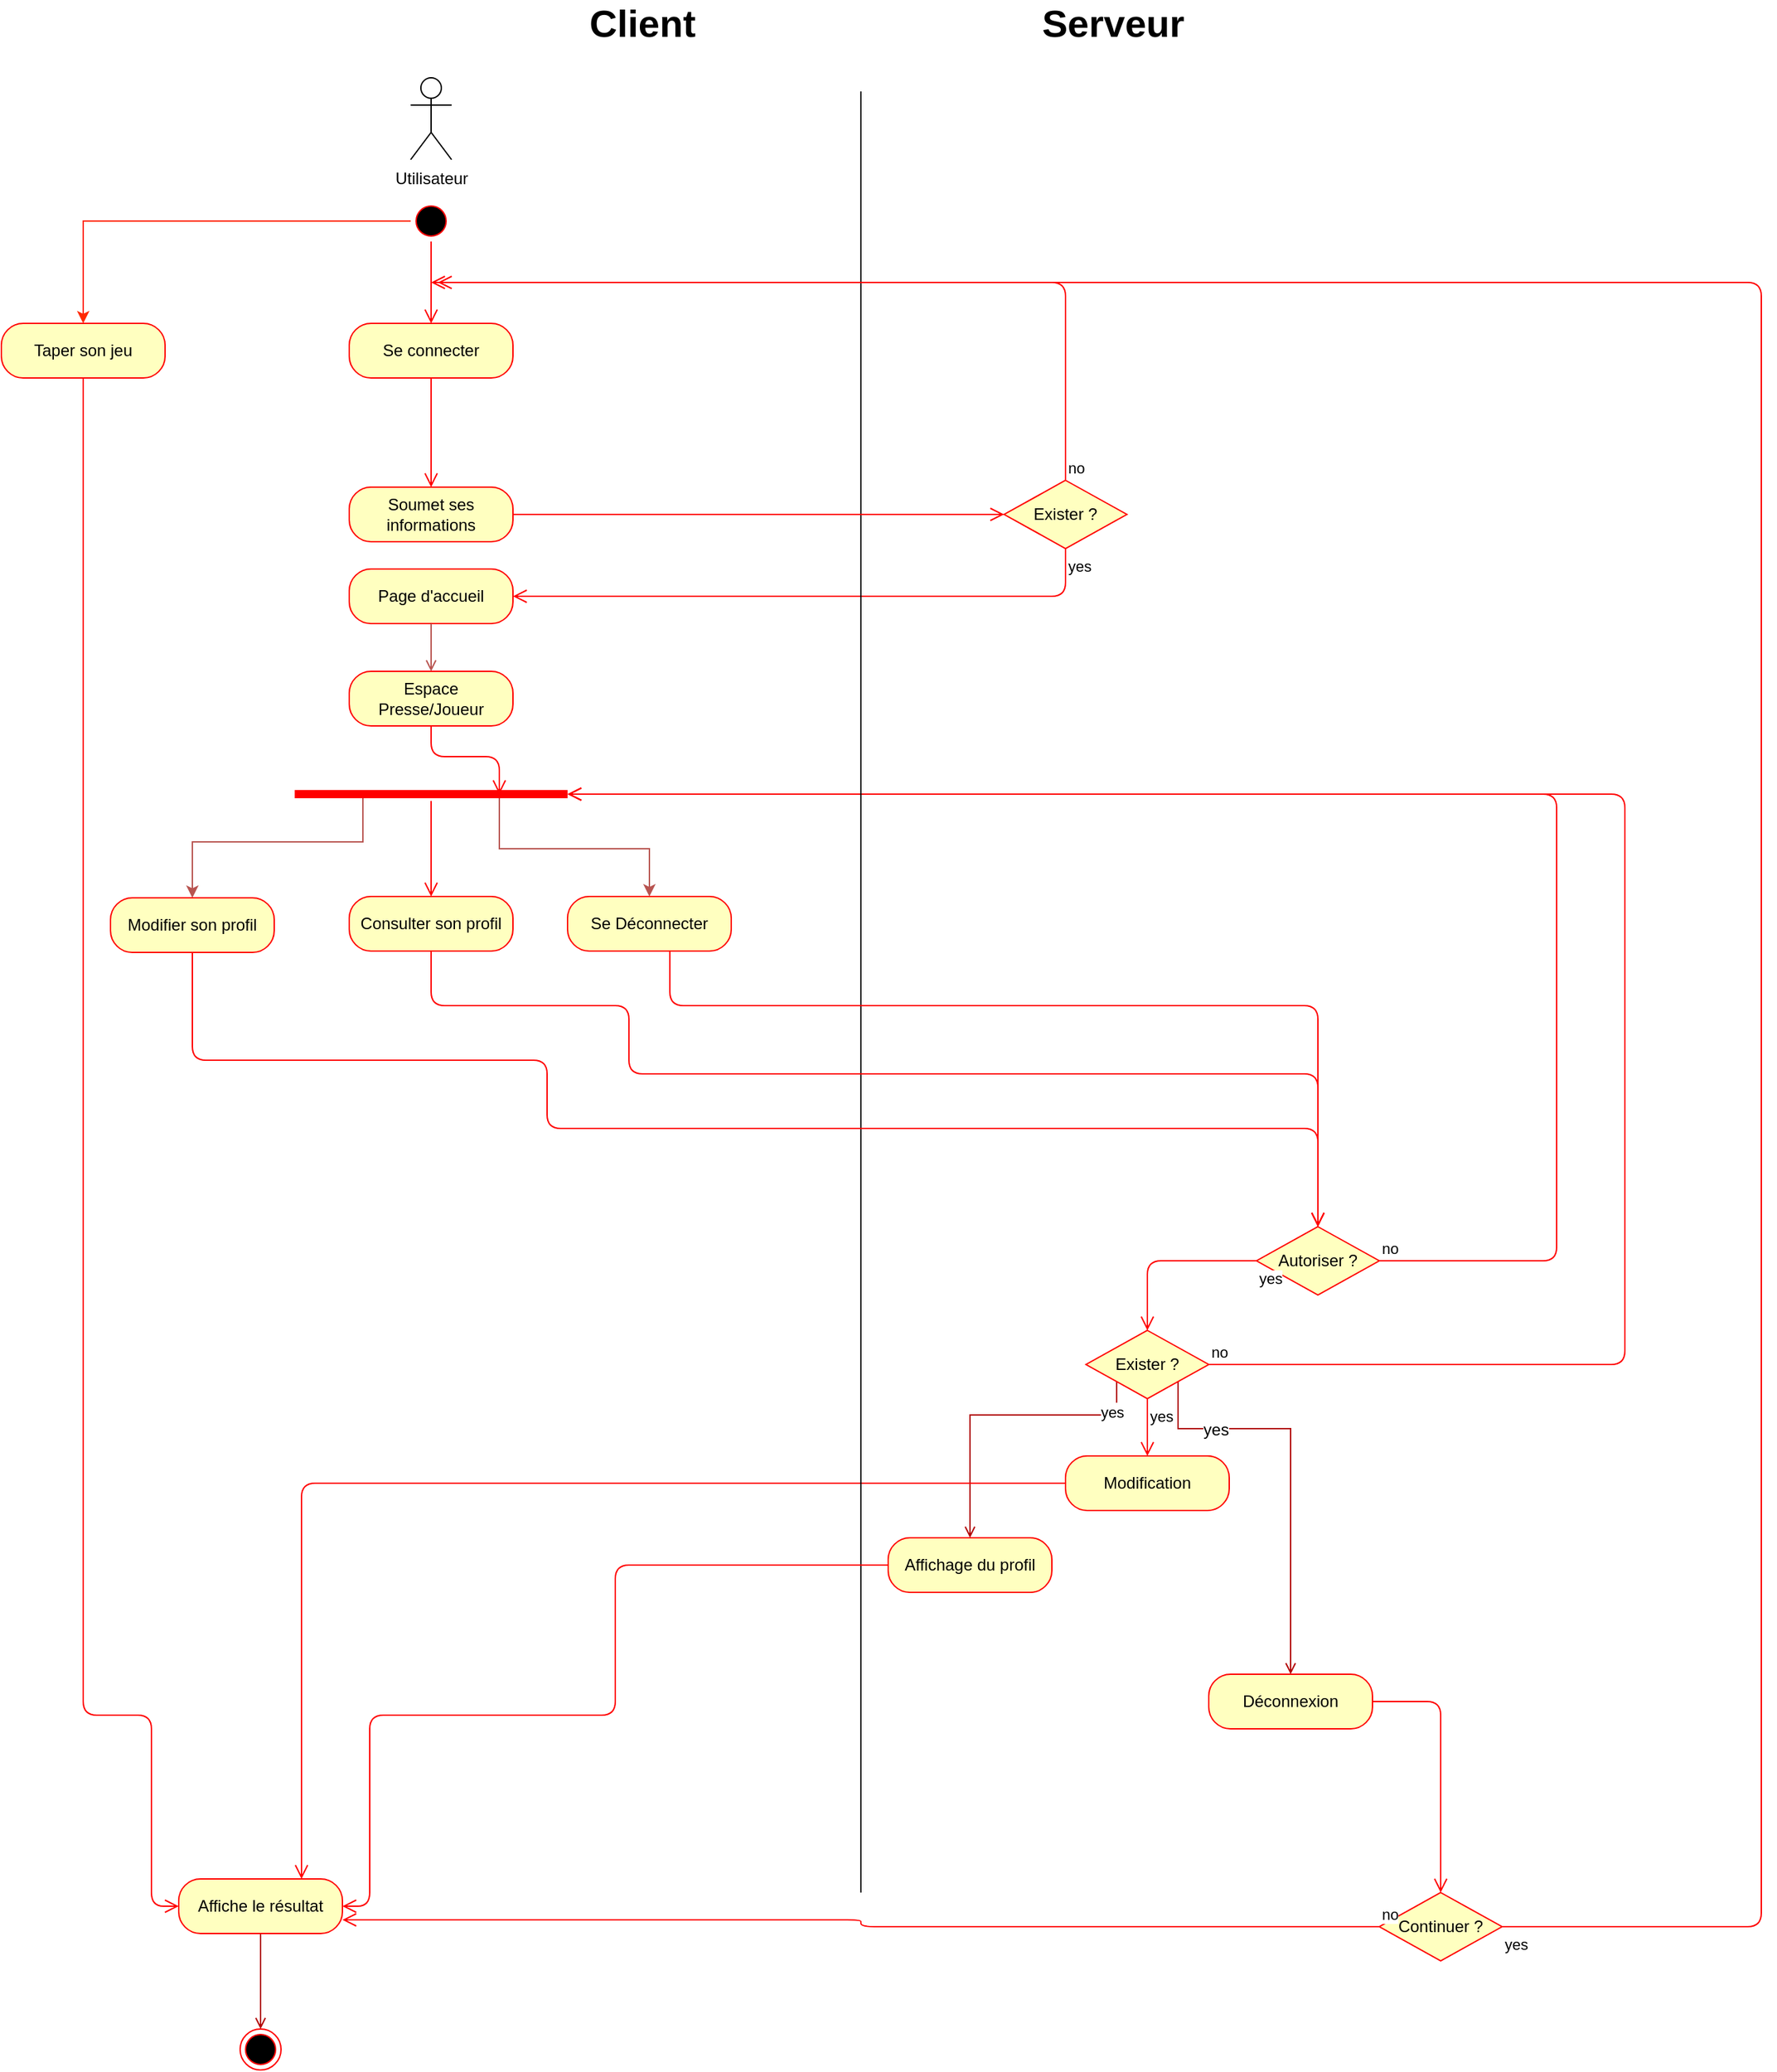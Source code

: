 <mxfile version="12.1.4" type="device" pages="1"><diagram id="gtQXw9iJXxrDmmG3PWmL" name="Page-1"><mxGraphModel dx="1695" dy="450" grid="1" gridSize="10" guides="1" tooltips="1" connect="1" arrows="1" fold="1" page="1" pageScale="1" pageWidth="827" pageHeight="1169" math="0" shadow="0"><root><mxCell id="0"/><mxCell id="1" parent="0"/><mxCell id="XQyf6vcnYKc3RkIS7M2N-1" value="Utilisateur" style="shape=umlActor;verticalLabelPosition=bottom;labelBackgroundColor=#ffffff;verticalAlign=top;html=1;" parent="1" vertex="1"><mxGeometry x="110" y="350" width="30" height="60" as="geometry"/></mxCell><mxCell id="VbyDRQfJQ_Zq9m_dKg6Q-3" style="edgeStyle=orthogonalEdgeStyle;rounded=0;orthogonalLoop=1;jettySize=auto;html=1;entryX=0.5;entryY=0;entryDx=0;entryDy=0;strokeColor=#FF2A00;endArrow=classic;endFill=1;" edge="1" parent="1" source="XQyf6vcnYKc3RkIS7M2N-4" target="VbyDRQfJQ_Zq9m_dKg6Q-1"><mxGeometry relative="1" as="geometry"/></mxCell><mxCell id="XQyf6vcnYKc3RkIS7M2N-4" value="" style="ellipse;html=1;shape=startState;fillColor=#000000;strokeColor=#ff0000;" parent="1" vertex="1"><mxGeometry x="110" y="440" width="30" height="30" as="geometry"/></mxCell><mxCell id="XQyf6vcnYKc3RkIS7M2N-5" value="" style="edgeStyle=orthogonalEdgeStyle;html=1;verticalAlign=bottom;endArrow=open;endSize=8;strokeColor=#ff0000;" parent="1" source="XQyf6vcnYKc3RkIS7M2N-4" edge="1"><mxGeometry relative="1" as="geometry"><mxPoint x="125" y="530" as="targetPoint"/></mxGeometry></mxCell><mxCell id="XQyf6vcnYKc3RkIS7M2N-6" value="Se connecter" style="rounded=1;whiteSpace=wrap;html=1;arcSize=40;fontColor=#000000;fillColor=#ffffc0;strokeColor=#ff0000;" parent="1" vertex="1"><mxGeometry x="65" y="530" width="120" height="40" as="geometry"/></mxCell><mxCell id="XQyf6vcnYKc3RkIS7M2N-7" value="" style="edgeStyle=orthogonalEdgeStyle;html=1;verticalAlign=bottom;endArrow=open;endSize=8;strokeColor=#ff0000;entryX=0.5;entryY=0;entryDx=0;entryDy=0;" parent="1" source="XQyf6vcnYKc3RkIS7M2N-6" target="XQyf6vcnYKc3RkIS7M2N-29" edge="1"><mxGeometry relative="1" as="geometry"><mxPoint x="125" y="620" as="targetPoint"/></mxGeometry></mxCell><mxCell id="XQyf6vcnYKc3RkIS7M2N-10" value="Exister ?" style="rhombus;whiteSpace=wrap;html=1;fillColor=#ffffc0;strokeColor=#ff0000;" parent="1" vertex="1"><mxGeometry x="545" y="645" width="90" height="50" as="geometry"/></mxCell><mxCell id="XQyf6vcnYKc3RkIS7M2N-11" value="no" style="edgeStyle=orthogonalEdgeStyle;html=1;align=left;verticalAlign=bottom;endArrow=open;endSize=8;strokeColor=#ff0000;" parent="1" source="XQyf6vcnYKc3RkIS7M2N-10" edge="1"><mxGeometry x="-1" relative="1" as="geometry"><mxPoint x="125" y="500" as="targetPoint"/><Array as="points"><mxPoint x="590" y="500"/></Array></mxGeometry></mxCell><mxCell id="XQyf6vcnYKc3RkIS7M2N-12" value="yes" style="edgeStyle=orthogonalEdgeStyle;html=1;align=left;verticalAlign=top;endArrow=open;endSize=8;strokeColor=#ff0000;exitX=0.5;exitY=1;exitDx=0;exitDy=0;entryX=1;entryY=0.5;entryDx=0;entryDy=0;" parent="1" source="XQyf6vcnYKc3RkIS7M2N-10" target="XQyf6vcnYKc3RkIS7M2N-14" edge="1"><mxGeometry x="-1" relative="1" as="geometry"><mxPoint x="725" y="760" as="targetPoint"/><Array as="points"><mxPoint x="590" y="730"/></Array></mxGeometry></mxCell><mxCell id="XQyf6vcnYKc3RkIS7M2N-14" value="Page d'accueil" style="rounded=1;whiteSpace=wrap;html=1;arcSize=40;fontColor=#000000;fillColor=#ffffc0;strokeColor=#ff0000;" parent="1" vertex="1"><mxGeometry x="65" y="710" width="120" height="40" as="geometry"/></mxCell><mxCell id="XQyf6vcnYKc3RkIS7M2N-18" value="Autoriser ?" style="rhombus;whiteSpace=wrap;html=1;fillColor=#ffffc0;strokeColor=#ff0000;" parent="1" vertex="1"><mxGeometry x="730" y="1192" width="90" height="50" as="geometry"/></mxCell><mxCell id="XQyf6vcnYKc3RkIS7M2N-19" value="no" style="edgeStyle=orthogonalEdgeStyle;html=1;align=left;verticalAlign=bottom;endArrow=open;endSize=8;strokeColor=#ff0000;exitX=1;exitY=0.5;exitDx=0;exitDy=0;entryX=1;entryY=0.5;entryDx=0;entryDy=0;entryPerimeter=0;" parent="1" source="XQyf6vcnYKc3RkIS7M2N-18" target="E5WZJHtkh2wyF2dyVGXC-4" edge="1"><mxGeometry x="-1" relative="1" as="geometry"><mxPoint x="630" y="960" as="targetPoint"/><Array as="points"><mxPoint x="950" y="875"/></Array></mxGeometry></mxCell><mxCell id="XQyf6vcnYKc3RkIS7M2N-20" value="yes" style="edgeStyle=orthogonalEdgeStyle;html=1;align=left;verticalAlign=top;endArrow=open;endSize=8;strokeColor=#ff0000;entryX=0.5;entryY=0;entryDx=0;entryDy=0;" parent="1" source="XQyf6vcnYKc3RkIS7M2N-18" target="XQyf6vcnYKc3RkIS7M2N-21" edge="1"><mxGeometry x="-1" relative="1" as="geometry"><mxPoint x="130" y="1080" as="targetPoint"/></mxGeometry></mxCell><mxCell id="E5WZJHtkh2wyF2dyVGXC-55" style="edgeStyle=orthogonalEdgeStyle;rounded=0;orthogonalLoop=1;jettySize=auto;html=1;exitX=0;exitY=1;exitDx=0;exitDy=0;entryX=0.5;entryY=0;entryDx=0;entryDy=0;endArrow=open;endFill=0;fillColor=#e51400;strokeColor=#B20000;" parent="1" source="XQyf6vcnYKc3RkIS7M2N-21" target="E5WZJHtkh2wyF2dyVGXC-53" edge="1"><mxGeometry relative="1" as="geometry"><Array as="points"><mxPoint x="628" y="1330"/><mxPoint x="520" y="1330"/></Array></mxGeometry></mxCell><mxCell id="E5WZJHtkh2wyF2dyVGXC-56" value="&lt;span style=&quot;font-size: 11px ; text-align: left&quot;&gt;yes&lt;/span&gt;" style="text;html=1;resizable=0;points=[];align=center;verticalAlign=middle;labelBackgroundColor=#ffffff;" parent="E5WZJHtkh2wyF2dyVGXC-55" vertex="1" connectable="0"><mxGeometry x="-0.802" y="-4" relative="1" as="geometry"><mxPoint as="offset"/></mxGeometry></mxCell><mxCell id="E5WZJHtkh2wyF2dyVGXC-67" style="edgeStyle=orthogonalEdgeStyle;rounded=0;orthogonalLoop=1;jettySize=auto;html=1;exitX=1;exitY=1;exitDx=0;exitDy=0;entryX=0.5;entryY=0;entryDx=0;entryDy=0;endArrow=open;endFill=0;fillColor=#e51400;strokeColor=#B20000;" parent="1" source="XQyf6vcnYKc3RkIS7M2N-21" target="E5WZJHtkh2wyF2dyVGXC-65" edge="1"><mxGeometry relative="1" as="geometry"><Array as="points"><mxPoint x="673" y="1340"/><mxPoint x="755" y="1340"/></Array></mxGeometry></mxCell><mxCell id="E5WZJHtkh2wyF2dyVGXC-68" value="yes" style="text;html=1;resizable=0;points=[];align=center;verticalAlign=middle;labelBackgroundColor=#ffffff;" parent="E5WZJHtkh2wyF2dyVGXC-67" vertex="1" connectable="0"><mxGeometry x="-0.581" y="-1" relative="1" as="geometry"><mxPoint as="offset"/></mxGeometry></mxCell><mxCell id="XQyf6vcnYKc3RkIS7M2N-21" value="Exister ?" style="rhombus;whiteSpace=wrap;html=1;fillColor=#ffffc0;strokeColor=#ff0000;" parent="1" vertex="1"><mxGeometry x="605" y="1268" width="90" height="50" as="geometry"/></mxCell><mxCell id="XQyf6vcnYKc3RkIS7M2N-22" value="no" style="edgeStyle=orthogonalEdgeStyle;html=1;align=left;verticalAlign=bottom;endArrow=open;endSize=8;strokeColor=#ff0000;exitX=1;exitY=0.5;exitDx=0;exitDy=0;entryX=1;entryY=0.5;entryDx=0;entryDy=0;entryPerimeter=0;" parent="1" source="XQyf6vcnYKc3RkIS7M2N-21" target="E5WZJHtkh2wyF2dyVGXC-4" edge="1"><mxGeometry x="-1" relative="1" as="geometry"><mxPoint x="1020" y="862" as="targetPoint"/><Array as="points"><mxPoint x="1000" y="1293"/><mxPoint x="1000" y="875"/></Array></mxGeometry></mxCell><mxCell id="XQyf6vcnYKc3RkIS7M2N-23" value="yes" style="edgeStyle=orthogonalEdgeStyle;html=1;align=left;verticalAlign=top;endArrow=open;endSize=8;strokeColor=#ff0000;exitX=0.5;exitY=1;exitDx=0;exitDy=0;entryX=0.5;entryY=0;entryDx=0;entryDy=0;" parent="1" source="XQyf6vcnYKc3RkIS7M2N-21" target="XQyf6vcnYKc3RkIS7M2N-24" edge="1"><mxGeometry x="-1" relative="1" as="geometry"><mxPoint x="490" y="1240" as="targetPoint"/><Array as="points"><mxPoint x="650" y="1360"/><mxPoint x="650" y="1360"/></Array></mxGeometry></mxCell><mxCell id="XQyf6vcnYKc3RkIS7M2N-24" value="Modification" style="rounded=1;whiteSpace=wrap;html=1;arcSize=40;fontColor=#000000;fillColor=#ffffc0;strokeColor=#ff0000;" parent="1" vertex="1"><mxGeometry x="590" y="1360" width="120" height="40" as="geometry"/></mxCell><mxCell id="XQyf6vcnYKc3RkIS7M2N-25" value="" style="edgeStyle=orthogonalEdgeStyle;html=1;verticalAlign=bottom;endArrow=open;endSize=8;strokeColor=#ff0000;exitX=0;exitY=0.5;exitDx=0;exitDy=0;entryX=0.75;entryY=0;entryDx=0;entryDy=0;" parent="1" source="XQyf6vcnYKc3RkIS7M2N-24" target="XQyf6vcnYKc3RkIS7M2N-28" edge="1"><mxGeometry relative="1" as="geometry"><mxPoint x="245" y="1365" as="targetPoint"/><Array as="points"><mxPoint x="30" y="1380"/></Array></mxGeometry></mxCell><mxCell id="XQyf6vcnYKc3RkIS7M2N-26" value="" style="endArrow=none;html=1;" parent="1" edge="1"><mxGeometry width="50" height="50" relative="1" as="geometry"><mxPoint x="440" y="360" as="sourcePoint"/><mxPoint x="440" y="1680" as="targetPoint"/></mxGeometry></mxCell><mxCell id="E5WZJHtkh2wyF2dyVGXC-25" style="edgeStyle=orthogonalEdgeStyle;rounded=0;orthogonalLoop=1;jettySize=auto;html=1;entryX=0.5;entryY=0;entryDx=0;entryDy=0;endArrow=open;endFill=0;fillColor=#e51400;strokeColor=#B20000;" parent="1" source="XQyf6vcnYKc3RkIS7M2N-28" target="E5WZJHtkh2wyF2dyVGXC-24" edge="1"><mxGeometry relative="1" as="geometry"/></mxCell><mxCell id="XQyf6vcnYKc3RkIS7M2N-28" value="Affiche le résultat" style="rounded=1;whiteSpace=wrap;html=1;arcSize=40;fontColor=#000000;fillColor=#ffffc0;strokeColor=#ff0000;" parent="1" vertex="1"><mxGeometry x="-60" y="1670" width="120" height="40" as="geometry"/></mxCell><mxCell id="XQyf6vcnYKc3RkIS7M2N-29" value="Soumet ses informations" style="rounded=1;whiteSpace=wrap;html=1;arcSize=40;fontColor=#000000;fillColor=#ffffc0;strokeColor=#ff0000;" parent="1" vertex="1"><mxGeometry x="65" y="650" width="120" height="40" as="geometry"/></mxCell><mxCell id="XQyf6vcnYKc3RkIS7M2N-30" value="" style="edgeStyle=orthogonalEdgeStyle;html=1;verticalAlign=bottom;endArrow=open;endSize=8;strokeColor=#ff0000;entryX=0;entryY=0.5;entryDx=0;entryDy=0;" parent="1" source="XQyf6vcnYKc3RkIS7M2N-29" target="XQyf6vcnYKc3RkIS7M2N-10" edge="1"><mxGeometry relative="1" as="geometry"><mxPoint x="125" y="731" as="targetPoint"/></mxGeometry></mxCell><mxCell id="E5WZJHtkh2wyF2dyVGXC-1" value="&lt;b&gt;&lt;font style=&quot;font-size: 28px&quot;&gt;Client&lt;/font&gt;&lt;/b&gt;" style="text;html=1;strokeColor=none;fillColor=none;align=center;verticalAlign=middle;whiteSpace=wrap;rounded=0;" parent="1" vertex="1"><mxGeometry x="260" y="300" width="40" height="20" as="geometry"/></mxCell><mxCell id="E5WZJHtkh2wyF2dyVGXC-2" value="&lt;b&gt;&lt;font style=&quot;font-size: 28px&quot;&gt;Serveur&lt;/font&gt;&lt;/b&gt;" style="text;html=1;strokeColor=none;fillColor=none;align=center;verticalAlign=middle;whiteSpace=wrap;rounded=0;" parent="1" vertex="1"><mxGeometry x="605" y="300" width="40" height="20" as="geometry"/></mxCell><mxCell id="E5WZJHtkh2wyF2dyVGXC-5" value="" style="edgeStyle=orthogonalEdgeStyle;html=1;verticalAlign=bottom;endArrow=open;endSize=8;strokeColor=#ff0000;entryX=0.5;entryY=0;entryDx=0;entryDy=0;" parent="1" source="E5WZJHtkh2wyF2dyVGXC-4" target="1wycz2irazEE5Yvcnpdc-2" edge="1"><mxGeometry relative="1" as="geometry"><mxPoint x="125" y="970" as="targetPoint"/></mxGeometry></mxCell><mxCell id="1wycz2irazEE5Yvcnpdc-6" style="edgeStyle=orthogonalEdgeStyle;rounded=0;orthogonalLoop=1;jettySize=auto;html=1;exitX=0.25;exitY=0.5;exitDx=0;exitDy=0;exitPerimeter=0;entryX=0.5;entryY=0;entryDx=0;entryDy=0;fillColor=#f8cecc;strokeColor=#b85450;" parent="1" source="E5WZJHtkh2wyF2dyVGXC-4" target="1wycz2irazEE5Yvcnpdc-4" edge="1"><mxGeometry relative="1" as="geometry"><Array as="points"><mxPoint x="75" y="910"/><mxPoint x="-50" y="910"/></Array></mxGeometry></mxCell><mxCell id="1wycz2irazEE5Yvcnpdc-9" style="edgeStyle=orthogonalEdgeStyle;rounded=0;orthogonalLoop=1;jettySize=auto;html=1;exitX=0.75;exitY=0.5;exitDx=0;exitDy=0;exitPerimeter=0;entryX=0.5;entryY=0;entryDx=0;entryDy=0;fillColor=#f8cecc;strokeColor=#b85450;" parent="1" source="E5WZJHtkh2wyF2dyVGXC-4" target="1wycz2irazEE5Yvcnpdc-7" edge="1"><mxGeometry relative="1" as="geometry"/></mxCell><mxCell id="E5WZJHtkh2wyF2dyVGXC-4" value="" style="shape=line;html=1;strokeWidth=6;strokeColor=#ff0000;" parent="1" vertex="1"><mxGeometry x="25" y="870" width="200" height="10" as="geometry"/></mxCell><mxCell id="E5WZJHtkh2wyF2dyVGXC-7" style="edgeStyle=orthogonalEdgeStyle;rounded=0;orthogonalLoop=1;jettySize=auto;html=1;fillColor=#f8cecc;strokeColor=#b85450;endArrow=open;endFill=0;entryX=0.5;entryY=0;entryDx=0;entryDy=0;" parent="1" source="XQyf6vcnYKc3RkIS7M2N-14" target="E5WZJHtkh2wyF2dyVGXC-75" edge="1"><mxGeometry relative="1" as="geometry"><mxPoint x="125" y="805" as="sourcePoint"/><mxPoint x="150" y="820" as="targetPoint"/></mxGeometry></mxCell><mxCell id="E5WZJHtkh2wyF2dyVGXC-24" value="" style="ellipse;html=1;shape=endState;fillColor=#000000;strokeColor=#ff0000;" parent="1" vertex="1"><mxGeometry x="-15" y="1780" width="30" height="30" as="geometry"/></mxCell><mxCell id="E5WZJHtkh2wyF2dyVGXC-53" value="Affichage du profil" style="rounded=1;whiteSpace=wrap;html=1;arcSize=40;fontColor=#000000;fillColor=#ffffc0;strokeColor=#ff0000;" parent="1" vertex="1"><mxGeometry x="460" y="1420" width="120" height="40" as="geometry"/></mxCell><mxCell id="E5WZJHtkh2wyF2dyVGXC-54" value="" style="edgeStyle=orthogonalEdgeStyle;html=1;verticalAlign=bottom;endArrow=open;endSize=8;strokeColor=#ff0000;entryX=1;entryY=0.5;entryDx=0;entryDy=0;" parent="1" source="E5WZJHtkh2wyF2dyVGXC-53" target="XQyf6vcnYKc3RkIS7M2N-28" edge="1"><mxGeometry relative="1" as="geometry"><mxPoint x="100" y="1550" as="targetPoint"/><Array as="points"><mxPoint x="260" y="1440"/><mxPoint x="260" y="1550"/><mxPoint x="80" y="1550"/><mxPoint x="80" y="1690"/></Array></mxGeometry></mxCell><mxCell id="E5WZJHtkh2wyF2dyVGXC-65" value="Déconnexion" style="rounded=1;whiteSpace=wrap;html=1;arcSize=40;fontColor=#000000;fillColor=#ffffc0;strokeColor=#ff0000;" parent="1" vertex="1"><mxGeometry x="695" y="1520" width="120" height="40" as="geometry"/></mxCell><mxCell id="E5WZJHtkh2wyF2dyVGXC-66" value="" style="edgeStyle=orthogonalEdgeStyle;html=1;verticalAlign=bottom;endArrow=open;endSize=8;strokeColor=#ff0000;entryX=0.5;entryY=0;entryDx=0;entryDy=0;" parent="1" source="E5WZJHtkh2wyF2dyVGXC-65" edge="1" target="VbyDRQfJQ_Zq9m_dKg6Q-4"><mxGeometry relative="1" as="geometry"><mxPoint x="990" y="1620" as="targetPoint"/><Array as="points"><mxPoint x="865" y="1540"/></Array></mxGeometry></mxCell><mxCell id="E5WZJHtkh2wyF2dyVGXC-75" value="Espace Presse/Joueur" style="rounded=1;whiteSpace=wrap;html=1;arcSize=40;fontColor=#000000;fillColor=#ffffc0;strokeColor=#ff0000;" parent="1" vertex="1"><mxGeometry x="65" y="785" width="120" height="40" as="geometry"/></mxCell><mxCell id="E5WZJHtkh2wyF2dyVGXC-76" value="" style="edgeStyle=orthogonalEdgeStyle;html=1;verticalAlign=bottom;endArrow=open;endSize=8;strokeColor=#ff0000;entryX=0.75;entryY=0.5;entryDx=0;entryDy=0;entryPerimeter=0;" parent="1" source="E5WZJHtkh2wyF2dyVGXC-75" target="E5WZJHtkh2wyF2dyVGXC-4" edge="1"><mxGeometry relative="1" as="geometry"><mxPoint x="125" y="920" as="targetPoint"/></mxGeometry></mxCell><mxCell id="1wycz2irazEE5Yvcnpdc-2" value="Consulter son profil" style="rounded=1;whiteSpace=wrap;html=1;arcSize=40;fontColor=#000000;fillColor=#ffffc0;strokeColor=#ff0000;" parent="1" vertex="1"><mxGeometry x="65" y="950" width="120" height="40" as="geometry"/></mxCell><mxCell id="1wycz2irazEE5Yvcnpdc-3" value="" style="edgeStyle=orthogonalEdgeStyle;html=1;verticalAlign=bottom;endArrow=open;endSize=8;strokeColor=#ff0000;entryX=0.5;entryY=0;entryDx=0;entryDy=0;" parent="1" source="1wycz2irazEE5Yvcnpdc-2" target="XQyf6vcnYKc3RkIS7M2N-18" edge="1"><mxGeometry relative="1" as="geometry"><mxPoint x="125" y="1130" as="targetPoint"/><Array as="points"><mxPoint x="125" y="1030"/><mxPoint x="270" y="1030"/><mxPoint x="270" y="1080"/><mxPoint x="775" y="1080"/></Array></mxGeometry></mxCell><mxCell id="1wycz2irazEE5Yvcnpdc-4" value="Modifier son profil" style="rounded=1;whiteSpace=wrap;html=1;arcSize=40;fontColor=#000000;fillColor=#ffffc0;strokeColor=#ff0000;" parent="1" vertex="1"><mxGeometry x="-110" y="951" width="120" height="40" as="geometry"/></mxCell><mxCell id="1wycz2irazEE5Yvcnpdc-5" value="" style="edgeStyle=orthogonalEdgeStyle;html=1;verticalAlign=bottom;endArrow=open;endSize=8;strokeColor=#ff0000;entryX=0.5;entryY=0;entryDx=0;entryDy=0;" parent="1" source="1wycz2irazEE5Yvcnpdc-4" target="XQyf6vcnYKc3RkIS7M2N-18" edge="1"><mxGeometry relative="1" as="geometry"><mxPoint x="-50" y="1051" as="targetPoint"/><Array as="points"><mxPoint x="-50" y="1070"/><mxPoint x="210" y="1070"/><mxPoint x="210" y="1120"/><mxPoint x="775" y="1120"/></Array></mxGeometry></mxCell><mxCell id="1wycz2irazEE5Yvcnpdc-7" value="Se Déconnecter" style="rounded=1;whiteSpace=wrap;html=1;arcSize=40;fontColor=#000000;fillColor=#ffffc0;strokeColor=#ff0000;" parent="1" vertex="1"><mxGeometry x="225" y="950" width="120" height="40" as="geometry"/></mxCell><mxCell id="1wycz2irazEE5Yvcnpdc-8" value="" style="edgeStyle=orthogonalEdgeStyle;html=1;verticalAlign=bottom;endArrow=open;endSize=8;strokeColor=#ff0000;entryX=0.5;entryY=0;entryDx=0;entryDy=0;" parent="1" source="1wycz2irazEE5Yvcnpdc-7" target="XQyf6vcnYKc3RkIS7M2N-18" edge="1"><mxGeometry relative="1" as="geometry"><mxPoint x="285" y="1055" as="targetPoint"/><Array as="points"><mxPoint x="300" y="1030"/><mxPoint x="775" y="1030"/></Array></mxGeometry></mxCell><mxCell id="VbyDRQfJQ_Zq9m_dKg6Q-1" value="Taper son jeu" style="rounded=1;whiteSpace=wrap;html=1;arcSize=40;fontColor=#000000;fillColor=#ffffc0;strokeColor=#ff0000;" vertex="1" parent="1"><mxGeometry x="-190" y="530" width="120" height="40" as="geometry"/></mxCell><mxCell id="VbyDRQfJQ_Zq9m_dKg6Q-2" value="" style="edgeStyle=orthogonalEdgeStyle;html=1;verticalAlign=bottom;endArrow=open;endSize=8;strokeColor=#ff0000;entryX=0;entryY=0.5;entryDx=0;entryDy=0;" edge="1" source="VbyDRQfJQ_Zq9m_dKg6Q-1" parent="1" target="XQyf6vcnYKc3RkIS7M2N-28"><mxGeometry relative="1" as="geometry"><mxPoint x="-110" y="630" as="targetPoint"/><Array as="points"><mxPoint x="-130" y="1550"/><mxPoint x="-80" y="1550"/><mxPoint x="-80" y="1690"/></Array></mxGeometry></mxCell><mxCell id="VbyDRQfJQ_Zq9m_dKg6Q-4" value="Continuer ?" style="rhombus;whiteSpace=wrap;html=1;fillColor=#ffffc0;strokeColor=#ff0000;" vertex="1" parent="1"><mxGeometry x="820" y="1680" width="90" height="50" as="geometry"/></mxCell><mxCell id="VbyDRQfJQ_Zq9m_dKg6Q-5" value="no" style="edgeStyle=orthogonalEdgeStyle;html=1;align=left;verticalAlign=bottom;endArrow=open;endSize=8;strokeColor=#ff0000;entryX=1;entryY=0.75;entryDx=0;entryDy=0;" edge="1" source="VbyDRQfJQ_Zq9m_dKg6Q-4" parent="1" target="XQyf6vcnYKc3RkIS7M2N-28"><mxGeometry x="-1" relative="1" as="geometry"><mxPoint x="1010" y="1710" as="targetPoint"/></mxGeometry></mxCell><mxCell id="VbyDRQfJQ_Zq9m_dKg6Q-6" value="yes" style="edgeStyle=orthogonalEdgeStyle;html=1;align=left;verticalAlign=top;endArrow=open;endSize=8;strokeColor=#ff0000;" edge="1" source="VbyDRQfJQ_Zq9m_dKg6Q-4" parent="1"><mxGeometry x="-1" relative="1" as="geometry"><mxPoint x="130" y="500" as="targetPoint"/><Array as="points"><mxPoint x="1100" y="1705"/><mxPoint x="1100" y="500"/><mxPoint x="170" y="500"/></Array></mxGeometry></mxCell></root></mxGraphModel></diagram></mxfile>